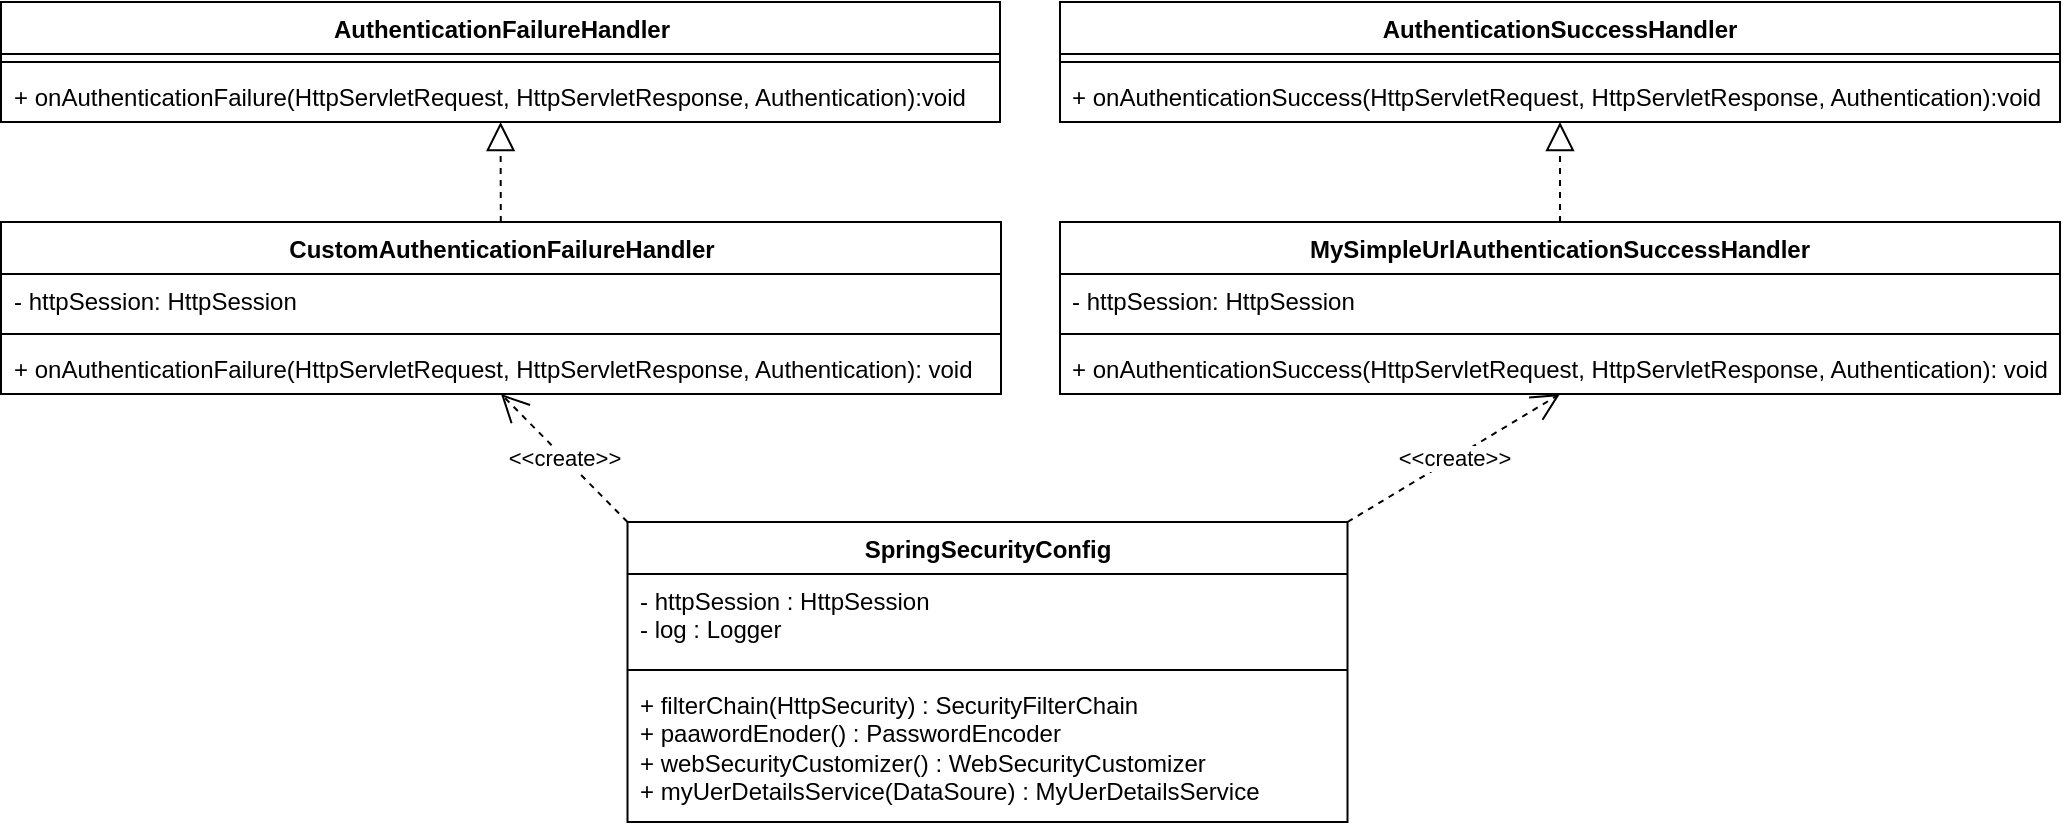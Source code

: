 <mxfile version="24.4.13" type="device">
  <diagram name="페이지-1" id="5RH9QO9FwE0-YhvwX18j">
    <mxGraphModel dx="1659" dy="-2601" grid="1" gridSize="10" guides="1" tooltips="1" connect="1" arrows="1" fold="1" page="1" pageScale="1" pageWidth="827" pageHeight="1169" math="0" shadow="0">
      <root>
        <mxCell id="0" />
        <mxCell id="1" parent="0" />
        <mxCell id="5MnbTqpeHFFwih7r9ffK-3" value="SpringSecurityConfig" style="swimlane;fontStyle=1;align=center;verticalAlign=top;childLayout=stackLayout;horizontal=1;startSize=26;horizontalStack=0;resizeParent=1;resizeParentMax=0;resizeLast=0;collapsible=1;marginBottom=0;whiteSpace=wrap;html=1;" vertex="1" parent="1">
          <mxGeometry x="373.75" y="4380" width="360" height="150" as="geometry" />
        </mxCell>
        <mxCell id="5MnbTqpeHFFwih7r9ffK-4" value="- httpSession : HttpSession&lt;div&gt;- log : Logger&lt;/div&gt;" style="text;strokeColor=none;fillColor=none;align=left;verticalAlign=top;spacingLeft=4;spacingRight=4;overflow=hidden;rotatable=0;points=[[0,0.5],[1,0.5]];portConstraint=eastwest;whiteSpace=wrap;html=1;" vertex="1" parent="5MnbTqpeHFFwih7r9ffK-3">
          <mxGeometry y="26" width="360" height="44" as="geometry" />
        </mxCell>
        <mxCell id="5MnbTqpeHFFwih7r9ffK-5" value="" style="line;strokeWidth=1;fillColor=none;align=left;verticalAlign=middle;spacingTop=-1;spacingLeft=3;spacingRight=3;rotatable=0;labelPosition=right;points=[];portConstraint=eastwest;strokeColor=inherit;" vertex="1" parent="5MnbTqpeHFFwih7r9ffK-3">
          <mxGeometry y="70" width="360" height="8" as="geometry" />
        </mxCell>
        <mxCell id="5MnbTqpeHFFwih7r9ffK-6" value="+ filterChain(HttpSecurity) : SecurityFilterChain&lt;div&gt;+ paawordEnoder() : PasswordEncoder&lt;/div&gt;&lt;div&gt;+ webSecurityCustomizer() : WebSecurityCustomizer&lt;/div&gt;&lt;div&gt;+ myUerDetailsService(DataSoure) : MyUerDetailsService&lt;/div&gt;" style="text;strokeColor=none;fillColor=none;align=left;verticalAlign=top;spacingLeft=4;spacingRight=4;overflow=hidden;rotatable=0;points=[[0,0.5],[1,0.5]];portConstraint=eastwest;whiteSpace=wrap;html=1;" vertex="1" parent="5MnbTqpeHFFwih7r9ffK-3">
          <mxGeometry y="78" width="360" height="72" as="geometry" />
        </mxCell>
        <mxCell id="5MnbTqpeHFFwih7r9ffK-12" value="CustomAuthenticationFailureHandler" style="swimlane;fontStyle=1;align=center;verticalAlign=top;childLayout=stackLayout;horizontal=1;startSize=26;horizontalStack=0;resizeParent=1;resizeParentMax=0;resizeLast=0;collapsible=1;marginBottom=0;whiteSpace=wrap;html=1;" vertex="1" parent="1">
          <mxGeometry x="60.5" y="4230" width="500" height="86" as="geometry" />
        </mxCell>
        <mxCell id="5MnbTqpeHFFwih7r9ffK-28" value="- httpSession: HttpSession" style="text;strokeColor=none;fillColor=none;align=left;verticalAlign=top;spacingLeft=4;spacingRight=4;overflow=hidden;rotatable=0;points=[[0,0.5],[1,0.5]];portConstraint=eastwest;whiteSpace=wrap;html=1;" vertex="1" parent="5MnbTqpeHFFwih7r9ffK-12">
          <mxGeometry y="26" width="500" height="26" as="geometry" />
        </mxCell>
        <mxCell id="5MnbTqpeHFFwih7r9ffK-13" value="" style="line;strokeWidth=1;fillColor=none;align=left;verticalAlign=middle;spacingTop=-1;spacingLeft=3;spacingRight=3;rotatable=0;labelPosition=right;points=[];portConstraint=eastwest;strokeColor=inherit;" vertex="1" parent="5MnbTqpeHFFwih7r9ffK-12">
          <mxGeometry y="52" width="500" height="8" as="geometry" />
        </mxCell>
        <mxCell id="5MnbTqpeHFFwih7r9ffK-30" value="+ onAuthenticationFailure(HttpServletRequest, HttpServletResponse, Authentication): void" style="text;strokeColor=none;fillColor=none;align=left;verticalAlign=top;spacingLeft=4;spacingRight=4;overflow=hidden;rotatable=0;points=[[0,0.5],[1,0.5]];portConstraint=eastwest;whiteSpace=wrap;html=1;" vertex="1" parent="5MnbTqpeHFFwih7r9ffK-12">
          <mxGeometry y="60" width="500" height="26" as="geometry" />
        </mxCell>
        <mxCell id="5MnbTqpeHFFwih7r9ffK-14" value="AuthenticationFailureHandler" style="swimlane;fontStyle=1;align=center;verticalAlign=top;childLayout=stackLayout;horizontal=1;startSize=26;horizontalStack=0;resizeParent=1;resizeParentMax=0;resizeLast=0;collapsible=1;marginBottom=0;whiteSpace=wrap;html=1;" vertex="1" parent="1">
          <mxGeometry x="60.5" y="4120" width="499.5" height="60" as="geometry" />
        </mxCell>
        <mxCell id="5MnbTqpeHFFwih7r9ffK-15" value="" style="line;strokeWidth=1;fillColor=none;align=left;verticalAlign=middle;spacingTop=-1;spacingLeft=3;spacingRight=3;rotatable=0;labelPosition=right;points=[];portConstraint=eastwest;strokeColor=inherit;" vertex="1" parent="5MnbTqpeHFFwih7r9ffK-14">
          <mxGeometry y="26" width="499.5" height="8" as="geometry" />
        </mxCell>
        <mxCell id="5MnbTqpeHFFwih7r9ffK-16" value="+ onAuthenticationFailure(HttpServletRequest, HttpServletResponse, Authentication):void" style="text;strokeColor=none;fillColor=none;align=left;verticalAlign=top;spacingLeft=4;spacingRight=4;overflow=hidden;rotatable=0;points=[[0,0.5],[1,0.5]];portConstraint=eastwest;whiteSpace=wrap;html=1;" vertex="1" parent="5MnbTqpeHFFwih7r9ffK-14">
          <mxGeometry y="34" width="499.5" height="26" as="geometry" />
        </mxCell>
        <mxCell id="5MnbTqpeHFFwih7r9ffK-24" value="&amp;lt;&amp;lt;create&amp;gt;&amp;gt;" style="endArrow=open;endSize=12;dashed=1;html=1;rounded=0;exitX=0;exitY=0;exitDx=0;exitDy=0;entryX=0.5;entryY=1;entryDx=0;entryDy=0;" edge="1" parent="1" source="5MnbTqpeHFFwih7r9ffK-3" target="5MnbTqpeHFFwih7r9ffK-12">
          <mxGeometry width="160" relative="1" as="geometry">
            <mxPoint x="607" y="4550" as="sourcePoint" />
            <mxPoint x="527" y="4600" as="targetPoint" />
          </mxGeometry>
        </mxCell>
        <mxCell id="5MnbTqpeHFFwih7r9ffK-25" value="" style="endArrow=block;dashed=1;endFill=0;endSize=12;html=1;rounded=0;" edge="1" parent="1" source="5MnbTqpeHFFwih7r9ffK-12" target="5MnbTqpeHFFwih7r9ffK-16">
          <mxGeometry width="160" relative="1" as="geometry">
            <mxPoint x="787.75" y="4500" as="sourcePoint" />
            <mxPoint x="947.75" y="4500" as="targetPoint" />
          </mxGeometry>
        </mxCell>
        <mxCell id="5MnbTqpeHFFwih7r9ffK-31" value="MySimpleUrlAuthenticationSuccessHandler" style="swimlane;fontStyle=1;align=center;verticalAlign=top;childLayout=stackLayout;horizontal=1;startSize=26;horizontalStack=0;resizeParent=1;resizeParentMax=0;resizeLast=0;collapsible=1;marginBottom=0;whiteSpace=wrap;html=1;" vertex="1" parent="1">
          <mxGeometry x="590" y="4230" width="500" height="86" as="geometry" />
        </mxCell>
        <mxCell id="5MnbTqpeHFFwih7r9ffK-32" value="- httpSession: HttpSession" style="text;strokeColor=none;fillColor=none;align=left;verticalAlign=top;spacingLeft=4;spacingRight=4;overflow=hidden;rotatable=0;points=[[0,0.5],[1,0.5]];portConstraint=eastwest;whiteSpace=wrap;html=1;" vertex="1" parent="5MnbTqpeHFFwih7r9ffK-31">
          <mxGeometry y="26" width="500" height="26" as="geometry" />
        </mxCell>
        <mxCell id="5MnbTqpeHFFwih7r9ffK-33" value="" style="line;strokeWidth=1;fillColor=none;align=left;verticalAlign=middle;spacingTop=-1;spacingLeft=3;spacingRight=3;rotatable=0;labelPosition=right;points=[];portConstraint=eastwest;strokeColor=inherit;" vertex="1" parent="5MnbTqpeHFFwih7r9ffK-31">
          <mxGeometry y="52" width="500" height="8" as="geometry" />
        </mxCell>
        <mxCell id="5MnbTqpeHFFwih7r9ffK-34" value="+&amp;nbsp;onAuthenticationSuccess(HttpServletRequest, HttpServletResponse, Authentication): void" style="text;strokeColor=none;fillColor=none;align=left;verticalAlign=top;spacingLeft=4;spacingRight=4;overflow=hidden;rotatable=0;points=[[0,0.5],[1,0.5]];portConstraint=eastwest;whiteSpace=wrap;html=1;" vertex="1" parent="5MnbTqpeHFFwih7r9ffK-31">
          <mxGeometry y="60" width="500" height="26" as="geometry" />
        </mxCell>
        <mxCell id="5MnbTqpeHFFwih7r9ffK-35" value="AuthenticationSuccessHandler" style="swimlane;fontStyle=1;align=center;verticalAlign=top;childLayout=stackLayout;horizontal=1;startSize=26;horizontalStack=0;resizeParent=1;resizeParentMax=0;resizeLast=0;collapsible=1;marginBottom=0;whiteSpace=wrap;html=1;" vertex="1" parent="1">
          <mxGeometry x="590" y="4120" width="500" height="60" as="geometry" />
        </mxCell>
        <mxCell id="5MnbTqpeHFFwih7r9ffK-36" value="" style="line;strokeWidth=1;fillColor=none;align=left;verticalAlign=middle;spacingTop=-1;spacingLeft=3;spacingRight=3;rotatable=0;labelPosition=right;points=[];portConstraint=eastwest;strokeColor=inherit;" vertex="1" parent="5MnbTqpeHFFwih7r9ffK-35">
          <mxGeometry y="26" width="500" height="8" as="geometry" />
        </mxCell>
        <mxCell id="5MnbTqpeHFFwih7r9ffK-37" value="+ onAuthenticationSuccess(HttpServletRequest, HttpServletResponse, Authentication):void" style="text;strokeColor=none;fillColor=none;align=left;verticalAlign=top;spacingLeft=4;spacingRight=4;overflow=hidden;rotatable=0;points=[[0,0.5],[1,0.5]];portConstraint=eastwest;whiteSpace=wrap;html=1;" vertex="1" parent="5MnbTqpeHFFwih7r9ffK-35">
          <mxGeometry y="34" width="500" height="26" as="geometry" />
        </mxCell>
        <mxCell id="5MnbTqpeHFFwih7r9ffK-38" value="&amp;lt;&amp;lt;create&amp;gt;&amp;gt;" style="endArrow=open;endSize=12;dashed=1;html=1;rounded=0;exitX=1;exitY=0;exitDx=0;exitDy=0;entryX=0.5;entryY=1;entryDx=0;entryDy=0;" edge="1" target="5MnbTqpeHFFwih7r9ffK-31" parent="1" source="5MnbTqpeHFFwih7r9ffK-3">
          <mxGeometry width="160" relative="1" as="geometry">
            <mxPoint x="713.75" y="4380" as="sourcePoint" />
            <mxPoint x="1056.5" y="4600" as="targetPoint" />
          </mxGeometry>
        </mxCell>
        <mxCell id="5MnbTqpeHFFwih7r9ffK-39" value="" style="endArrow=block;dashed=1;endFill=0;endSize=12;html=1;rounded=0;" edge="1" source="5MnbTqpeHFFwih7r9ffK-31" target="5MnbTqpeHFFwih7r9ffK-37" parent="1">
          <mxGeometry width="160" relative="1" as="geometry">
            <mxPoint x="1317.25" y="4500" as="sourcePoint" />
            <mxPoint x="1477.25" y="4500" as="targetPoint" />
          </mxGeometry>
        </mxCell>
      </root>
    </mxGraphModel>
  </diagram>
</mxfile>
